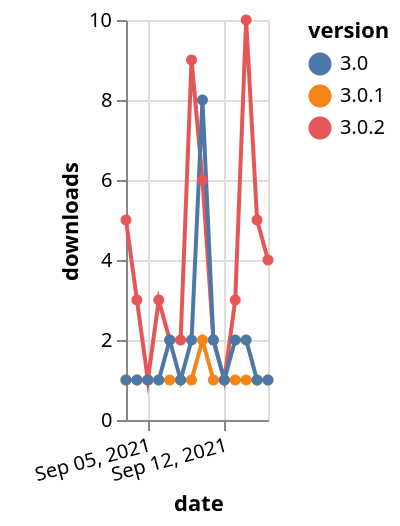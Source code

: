 {"$schema": "https://vega.github.io/schema/vega-lite/v5.json", "description": "A simple bar chart with embedded data.", "data": {"values": [{"date": "2021-09-03", "total": 1176, "delta": 5, "version": "3.0.2"}, {"date": "2021-09-04", "total": 1179, "delta": 3, "version": "3.0.2"}, {"date": "2021-09-05", "total": 1180, "delta": 1, "version": "3.0.2"}, {"date": "2021-09-06", "total": 1183, "delta": 3, "version": "3.0.2"}, {"date": "2021-09-07", "total": 1185, "delta": 2, "version": "3.0.2"}, {"date": "2021-09-08", "total": 1187, "delta": 2, "version": "3.0.2"}, {"date": "2021-09-09", "total": 1196, "delta": 9, "version": "3.0.2"}, {"date": "2021-09-10", "total": 1202, "delta": 6, "version": "3.0.2"}, {"date": "2021-09-11", "total": 1204, "delta": 2, "version": "3.0.2"}, {"date": "2021-09-12", "total": 1205, "delta": 1, "version": "3.0.2"}, {"date": "2021-09-13", "total": 1208, "delta": 3, "version": "3.0.2"}, {"date": "2021-09-14", "total": 1218, "delta": 10, "version": "3.0.2"}, {"date": "2021-09-15", "total": 1223, "delta": 5, "version": "3.0.2"}, {"date": "2021-09-16", "total": 1227, "delta": 4, "version": "3.0.2"}, {"date": "2021-09-03", "total": 601, "delta": 1, "version": "3.0.1"}, {"date": "2021-09-04", "total": 602, "delta": 1, "version": "3.0.1"}, {"date": "2021-09-05", "total": 603, "delta": 1, "version": "3.0.1"}, {"date": "2021-09-06", "total": 604, "delta": 1, "version": "3.0.1"}, {"date": "2021-09-07", "total": 605, "delta": 1, "version": "3.0.1"}, {"date": "2021-09-08", "total": 606, "delta": 1, "version": "3.0.1"}, {"date": "2021-09-09", "total": 607, "delta": 1, "version": "3.0.1"}, {"date": "2021-09-10", "total": 609, "delta": 2, "version": "3.0.1"}, {"date": "2021-09-11", "total": 610, "delta": 1, "version": "3.0.1"}, {"date": "2021-09-12", "total": 611, "delta": 1, "version": "3.0.1"}, {"date": "2021-09-13", "total": 612, "delta": 1, "version": "3.0.1"}, {"date": "2021-09-14", "total": 613, "delta": 1, "version": "3.0.1"}, {"date": "2021-09-15", "total": 614, "delta": 1, "version": "3.0.1"}, {"date": "2021-09-16", "total": 615, "delta": 1, "version": "3.0.1"}, {"date": "2021-09-03", "total": 1118, "delta": 1, "version": "3.0"}, {"date": "2021-09-04", "total": 1119, "delta": 1, "version": "3.0"}, {"date": "2021-09-05", "total": 1120, "delta": 1, "version": "3.0"}, {"date": "2021-09-06", "total": 1121, "delta": 1, "version": "3.0"}, {"date": "2021-09-07", "total": 1123, "delta": 2, "version": "3.0"}, {"date": "2021-09-08", "total": 1124, "delta": 1, "version": "3.0"}, {"date": "2021-09-09", "total": 1126, "delta": 2, "version": "3.0"}, {"date": "2021-09-10", "total": 1134, "delta": 8, "version": "3.0"}, {"date": "2021-09-11", "total": 1136, "delta": 2, "version": "3.0"}, {"date": "2021-09-12", "total": 1137, "delta": 1, "version": "3.0"}, {"date": "2021-09-13", "total": 1139, "delta": 2, "version": "3.0"}, {"date": "2021-09-14", "total": 1141, "delta": 2, "version": "3.0"}, {"date": "2021-09-15", "total": 1142, "delta": 1, "version": "3.0"}, {"date": "2021-09-16", "total": 1143, "delta": 1, "version": "3.0"}]}, "width": "container", "mark": {"type": "line", "point": {"filled": true}}, "encoding": {"x": {"field": "date", "type": "temporal", "timeUnit": "yearmonthdate", "title": "date", "axis": {"labelAngle": -15}}, "y": {"field": "delta", "type": "quantitative", "title": "downloads"}, "color": {"field": "version", "type": "nominal"}, "tooltip": {"field": "delta"}}}